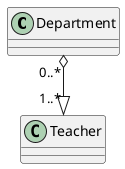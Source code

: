 /*
习题4-18 P149
在一个学校院系人员信息系统中，需要对院系（Department）和教师（Teacher）之间的
关系进行部分建模，其关系描述为：每个Teacher可以属于零个或多个Department的成员。
而每个Department至少包含一个teacher作为成员。
根据以上关系绘制出相应的UML类图
*/

@startuml 4-18

class Department{
}

class Teacher{
}

Department "0..*" o--|> "1..*" Teacher

@enduml
